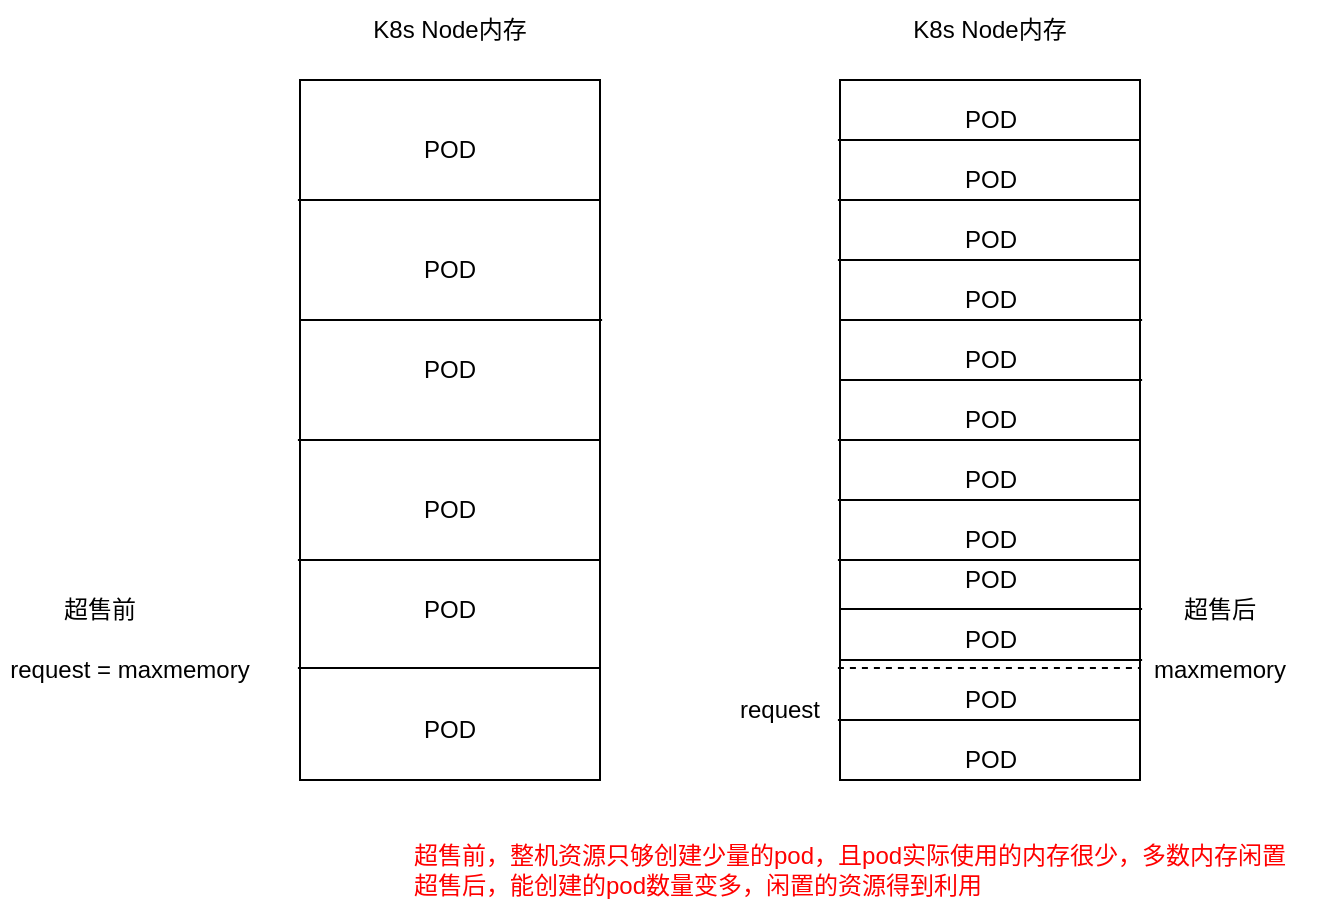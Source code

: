 <mxfile version="16.6.4" type="github">
  <diagram id="nAt0Vv6a4vuKUXtpA-EL" name="Page-1">
    <mxGraphModel dx="946" dy="534" grid="0" gridSize="10" guides="1" tooltips="1" connect="1" arrows="1" fold="1" page="1" pageScale="1" pageWidth="827" pageHeight="1169" math="0" shadow="0">
      <root>
        <mxCell id="0" />
        <mxCell id="1" parent="0" />
        <mxCell id="2j4M0gfysw9yA7wdLFC9-2" value="" style="rounded=0;whiteSpace=wrap;html=1;" vertex="1" parent="1">
          <mxGeometry x="180" y="110" width="150" height="350" as="geometry" />
        </mxCell>
        <mxCell id="2j4M0gfysw9yA7wdLFC9-5" value="" style="endArrow=none;html=1;rounded=0;exitX=-0.007;exitY=0.84;exitDx=0;exitDy=0;exitPerimeter=0;" edge="1" parent="1" source="2j4M0gfysw9yA7wdLFC9-2">
          <mxGeometry width="50" height="50" relative="1" as="geometry">
            <mxPoint x="180" y="430" as="sourcePoint" />
            <mxPoint x="330" y="404" as="targetPoint" />
          </mxGeometry>
        </mxCell>
        <mxCell id="2j4M0gfysw9yA7wdLFC9-6" value="" style="endArrow=none;html=1;rounded=0;exitX=-0.007;exitY=0.84;exitDx=0;exitDy=0;exitPerimeter=0;" edge="1" parent="1">
          <mxGeometry width="50" height="50" relative="1" as="geometry">
            <mxPoint x="178.95" y="350" as="sourcePoint" />
            <mxPoint x="330" y="350" as="targetPoint" />
          </mxGeometry>
        </mxCell>
        <mxCell id="2j4M0gfysw9yA7wdLFC9-7" value="" style="endArrow=none;html=1;rounded=0;exitX=-0.007;exitY=0.84;exitDx=0;exitDy=0;exitPerimeter=0;" edge="1" parent="1">
          <mxGeometry width="50" height="50" relative="1" as="geometry">
            <mxPoint x="178.95" y="290" as="sourcePoint" />
            <mxPoint x="330" y="290" as="targetPoint" />
          </mxGeometry>
        </mxCell>
        <mxCell id="2j4M0gfysw9yA7wdLFC9-8" value="" style="endArrow=none;html=1;rounded=0;exitX=-0.007;exitY=0.84;exitDx=0;exitDy=0;exitPerimeter=0;" edge="1" parent="1">
          <mxGeometry width="50" height="50" relative="1" as="geometry">
            <mxPoint x="180.0" y="230" as="sourcePoint" />
            <mxPoint x="331.05" y="230" as="targetPoint" />
          </mxGeometry>
        </mxCell>
        <mxCell id="2j4M0gfysw9yA7wdLFC9-9" value="" style="endArrow=none;html=1;rounded=0;exitX=-0.007;exitY=0.84;exitDx=0;exitDy=0;exitPerimeter=0;" edge="1" parent="1">
          <mxGeometry width="50" height="50" relative="1" as="geometry">
            <mxPoint x="178.95" y="170" as="sourcePoint" />
            <mxPoint x="330" y="170" as="targetPoint" />
          </mxGeometry>
        </mxCell>
        <mxCell id="2j4M0gfysw9yA7wdLFC9-11" value="request = maxmemory" style="text;html=1;strokeColor=none;fillColor=none;align=center;verticalAlign=middle;whiteSpace=wrap;rounded=0;" vertex="1" parent="1">
          <mxGeometry x="30" y="390" width="130" height="30" as="geometry" />
        </mxCell>
        <mxCell id="2j4M0gfysw9yA7wdLFC9-12" value="POD" style="text;html=1;strokeColor=none;fillColor=none;align=center;verticalAlign=middle;whiteSpace=wrap;rounded=0;" vertex="1" parent="1">
          <mxGeometry x="225" y="420" width="60" height="30" as="geometry" />
        </mxCell>
        <mxCell id="2j4M0gfysw9yA7wdLFC9-13" value="POD" style="text;html=1;strokeColor=none;fillColor=none;align=center;verticalAlign=middle;whiteSpace=wrap;rounded=0;" vertex="1" parent="1">
          <mxGeometry x="225" y="360" width="60" height="30" as="geometry" />
        </mxCell>
        <mxCell id="2j4M0gfysw9yA7wdLFC9-14" value="POD" style="text;html=1;strokeColor=none;fillColor=none;align=center;verticalAlign=middle;whiteSpace=wrap;rounded=0;" vertex="1" parent="1">
          <mxGeometry x="225" y="310" width="60" height="30" as="geometry" />
        </mxCell>
        <mxCell id="2j4M0gfysw9yA7wdLFC9-15" value="POD" style="text;html=1;strokeColor=none;fillColor=none;align=center;verticalAlign=middle;whiteSpace=wrap;rounded=0;" vertex="1" parent="1">
          <mxGeometry x="225" y="240" width="60" height="30" as="geometry" />
        </mxCell>
        <mxCell id="2j4M0gfysw9yA7wdLFC9-16" value="POD" style="text;html=1;strokeColor=none;fillColor=none;align=center;verticalAlign=middle;whiteSpace=wrap;rounded=0;" vertex="1" parent="1">
          <mxGeometry x="225" y="190" width="60" height="30" as="geometry" />
        </mxCell>
        <mxCell id="2j4M0gfysw9yA7wdLFC9-17" value="POD" style="text;html=1;strokeColor=none;fillColor=none;align=center;verticalAlign=middle;whiteSpace=wrap;rounded=0;" vertex="1" parent="1">
          <mxGeometry x="225" y="130" width="60" height="30" as="geometry" />
        </mxCell>
        <mxCell id="2j4M0gfysw9yA7wdLFC9-18" value="K8s Node内存" style="text;html=1;strokeColor=none;fillColor=none;align=center;verticalAlign=middle;whiteSpace=wrap;rounded=0;" vertex="1" parent="1">
          <mxGeometry x="210" y="70" width="90" height="30" as="geometry" />
        </mxCell>
        <mxCell id="2j4M0gfysw9yA7wdLFC9-19" value="" style="rounded=0;whiteSpace=wrap;html=1;" vertex="1" parent="1">
          <mxGeometry x="450" y="110" width="150" height="350" as="geometry" />
        </mxCell>
        <mxCell id="2j4M0gfysw9yA7wdLFC9-20" value="" style="endArrow=none;html=1;rounded=0;exitX=-0.007;exitY=0.84;exitDx=0;exitDy=0;exitPerimeter=0;dashed=1;" edge="1" parent="1" source="2j4M0gfysw9yA7wdLFC9-19">
          <mxGeometry width="50" height="50" relative="1" as="geometry">
            <mxPoint x="450" y="430" as="sourcePoint" />
            <mxPoint x="600" y="404" as="targetPoint" />
          </mxGeometry>
        </mxCell>
        <mxCell id="2j4M0gfysw9yA7wdLFC9-21" value="" style="endArrow=none;html=1;rounded=0;exitX=-0.007;exitY=0.84;exitDx=0;exitDy=0;exitPerimeter=0;" edge="1" parent="1">
          <mxGeometry width="50" height="50" relative="1" as="geometry">
            <mxPoint x="448.95" y="350" as="sourcePoint" />
            <mxPoint x="600" y="350" as="targetPoint" />
          </mxGeometry>
        </mxCell>
        <mxCell id="2j4M0gfysw9yA7wdLFC9-22" value="" style="endArrow=none;html=1;rounded=0;exitX=-0.007;exitY=0.84;exitDx=0;exitDy=0;exitPerimeter=0;" edge="1" parent="1">
          <mxGeometry width="50" height="50" relative="1" as="geometry">
            <mxPoint x="448.95" y="290" as="sourcePoint" />
            <mxPoint x="600" y="290" as="targetPoint" />
          </mxGeometry>
        </mxCell>
        <mxCell id="2j4M0gfysw9yA7wdLFC9-23" value="" style="endArrow=none;html=1;rounded=0;exitX=-0.007;exitY=0.84;exitDx=0;exitDy=0;exitPerimeter=0;" edge="1" parent="1">
          <mxGeometry width="50" height="50" relative="1" as="geometry">
            <mxPoint x="450" y="230" as="sourcePoint" />
            <mxPoint x="601.05" y="230" as="targetPoint" />
          </mxGeometry>
        </mxCell>
        <mxCell id="2j4M0gfysw9yA7wdLFC9-24" value="" style="endArrow=none;html=1;rounded=0;exitX=-0.007;exitY=0.84;exitDx=0;exitDy=0;exitPerimeter=0;" edge="1" parent="1">
          <mxGeometry width="50" height="50" relative="1" as="geometry">
            <mxPoint x="448.95" y="170" as="sourcePoint" />
            <mxPoint x="600" y="170" as="targetPoint" />
          </mxGeometry>
        </mxCell>
        <mxCell id="2j4M0gfysw9yA7wdLFC9-32" value="K8s Node内存" style="text;html=1;strokeColor=none;fillColor=none;align=center;verticalAlign=middle;whiteSpace=wrap;rounded=0;" vertex="1" parent="1">
          <mxGeometry x="480" y="70" width="90" height="30" as="geometry" />
        </mxCell>
        <mxCell id="2j4M0gfysw9yA7wdLFC9-34" value="" style="endArrow=none;html=1;rounded=0;exitX=-0.007;exitY=0.84;exitDx=0;exitDy=0;exitPerimeter=0;" edge="1" parent="1">
          <mxGeometry width="50" height="50" relative="1" as="geometry">
            <mxPoint x="448.95" y="430" as="sourcePoint" />
            <mxPoint x="600" y="430" as="targetPoint" />
          </mxGeometry>
        </mxCell>
        <mxCell id="2j4M0gfysw9yA7wdLFC9-35" value="maxmemory" style="text;html=1;strokeColor=none;fillColor=none;align=center;verticalAlign=middle;whiteSpace=wrap;rounded=0;" vertex="1" parent="1">
          <mxGeometry x="610" y="390" width="60" height="30" as="geometry" />
        </mxCell>
        <mxCell id="2j4M0gfysw9yA7wdLFC9-36" value="request" style="text;html=1;strokeColor=none;fillColor=none;align=center;verticalAlign=middle;whiteSpace=wrap;rounded=0;" vertex="1" parent="1">
          <mxGeometry x="390" y="410" width="60" height="30" as="geometry" />
        </mxCell>
        <mxCell id="2j4M0gfysw9yA7wdLFC9-37" value="" style="endArrow=none;html=1;rounded=0;exitX=-0.007;exitY=0.84;exitDx=0;exitDy=0;exitPerimeter=0;" edge="1" parent="1">
          <mxGeometry width="50" height="50" relative="1" as="geometry">
            <mxPoint x="450" y="400" as="sourcePoint" />
            <mxPoint x="601.05" y="400" as="targetPoint" />
          </mxGeometry>
        </mxCell>
        <mxCell id="2j4M0gfysw9yA7wdLFC9-38" value="POD" style="text;html=1;strokeColor=none;fillColor=none;align=center;verticalAlign=middle;whiteSpace=wrap;rounded=0;" vertex="1" parent="1">
          <mxGeometry x="507.5" y="410" width="35" height="20" as="geometry" />
        </mxCell>
        <mxCell id="2j4M0gfysw9yA7wdLFC9-40" value="" style="endArrow=none;html=1;rounded=0;exitX=-0.007;exitY=0.84;exitDx=0;exitDy=0;exitPerimeter=0;" edge="1" parent="1">
          <mxGeometry width="50" height="50" relative="1" as="geometry">
            <mxPoint x="450" y="374.5" as="sourcePoint" />
            <mxPoint x="601.05" y="374.5" as="targetPoint" />
          </mxGeometry>
        </mxCell>
        <mxCell id="2j4M0gfysw9yA7wdLFC9-41" value="" style="endArrow=none;html=1;rounded=0;exitX=-0.007;exitY=0.84;exitDx=0;exitDy=0;exitPerimeter=0;" edge="1" parent="1">
          <mxGeometry width="50" height="50" relative="1" as="geometry">
            <mxPoint x="448.95" y="320" as="sourcePoint" />
            <mxPoint x="600" y="320" as="targetPoint" />
          </mxGeometry>
        </mxCell>
        <mxCell id="2j4M0gfysw9yA7wdLFC9-42" value="" style="endArrow=none;html=1;rounded=0;exitX=-0.007;exitY=0.84;exitDx=0;exitDy=0;exitPerimeter=0;" edge="1" parent="1">
          <mxGeometry width="50" height="50" relative="1" as="geometry">
            <mxPoint x="450" y="260" as="sourcePoint" />
            <mxPoint x="601.05" y="260" as="targetPoint" />
          </mxGeometry>
        </mxCell>
        <mxCell id="2j4M0gfysw9yA7wdLFC9-43" value="" style="endArrow=none;html=1;rounded=0;exitX=-0.007;exitY=0.84;exitDx=0;exitDy=0;exitPerimeter=0;" edge="1" parent="1">
          <mxGeometry width="50" height="50" relative="1" as="geometry">
            <mxPoint x="448.95" y="200" as="sourcePoint" />
            <mxPoint x="600" y="200" as="targetPoint" />
          </mxGeometry>
        </mxCell>
        <mxCell id="2j4M0gfysw9yA7wdLFC9-44" value="" style="endArrow=none;html=1;rounded=0;exitX=-0.007;exitY=0.84;exitDx=0;exitDy=0;exitPerimeter=0;" edge="1" parent="1">
          <mxGeometry width="50" height="50" relative="1" as="geometry">
            <mxPoint x="448.95" y="140" as="sourcePoint" />
            <mxPoint x="600" y="140" as="targetPoint" />
          </mxGeometry>
        </mxCell>
        <mxCell id="2j4M0gfysw9yA7wdLFC9-45" value="POD" style="text;html=1;strokeColor=none;fillColor=none;align=center;verticalAlign=middle;whiteSpace=wrap;rounded=0;" vertex="1" parent="1">
          <mxGeometry x="507.5" y="440" width="35" height="20" as="geometry" />
        </mxCell>
        <mxCell id="2j4M0gfysw9yA7wdLFC9-46" value="POD" style="text;html=1;strokeColor=none;fillColor=none;align=center;verticalAlign=middle;whiteSpace=wrap;rounded=0;" vertex="1" parent="1">
          <mxGeometry x="507.5" y="380" width="35" height="20" as="geometry" />
        </mxCell>
        <mxCell id="2j4M0gfysw9yA7wdLFC9-49" value="POD" style="text;html=1;strokeColor=none;fillColor=none;align=center;verticalAlign=middle;whiteSpace=wrap;rounded=0;" vertex="1" parent="1">
          <mxGeometry x="507.5" y="350" width="35" height="20" as="geometry" />
        </mxCell>
        <mxCell id="2j4M0gfysw9yA7wdLFC9-50" value="POD" style="text;html=1;strokeColor=none;fillColor=none;align=center;verticalAlign=middle;whiteSpace=wrap;rounded=0;" vertex="1" parent="1">
          <mxGeometry x="507.5" y="330" width="35" height="20" as="geometry" />
        </mxCell>
        <mxCell id="2j4M0gfysw9yA7wdLFC9-53" value="POD" style="text;html=1;strokeColor=none;fillColor=none;align=center;verticalAlign=middle;whiteSpace=wrap;rounded=0;" vertex="1" parent="1">
          <mxGeometry x="507.5" y="300" width="35" height="20" as="geometry" />
        </mxCell>
        <mxCell id="2j4M0gfysw9yA7wdLFC9-54" value="POD" style="text;html=1;strokeColor=none;fillColor=none;align=center;verticalAlign=middle;whiteSpace=wrap;rounded=0;" vertex="1" parent="1">
          <mxGeometry x="507.5" y="270" width="35" height="20" as="geometry" />
        </mxCell>
        <mxCell id="2j4M0gfysw9yA7wdLFC9-55" value="POD" style="text;html=1;strokeColor=none;fillColor=none;align=center;verticalAlign=middle;whiteSpace=wrap;rounded=0;" vertex="1" parent="1">
          <mxGeometry x="507.5" y="240" width="35" height="20" as="geometry" />
        </mxCell>
        <mxCell id="2j4M0gfysw9yA7wdLFC9-56" value="POD" style="text;html=1;strokeColor=none;fillColor=none;align=center;verticalAlign=middle;whiteSpace=wrap;rounded=0;" vertex="1" parent="1">
          <mxGeometry x="507.5" y="210" width="35" height="20" as="geometry" />
        </mxCell>
        <mxCell id="2j4M0gfysw9yA7wdLFC9-57" value="POD" style="text;html=1;strokeColor=none;fillColor=none;align=center;verticalAlign=middle;whiteSpace=wrap;rounded=0;" vertex="1" parent="1">
          <mxGeometry x="507.5" y="180" width="35" height="20" as="geometry" />
        </mxCell>
        <mxCell id="2j4M0gfysw9yA7wdLFC9-58" value="POD" style="text;html=1;strokeColor=none;fillColor=none;align=center;verticalAlign=middle;whiteSpace=wrap;rounded=0;" vertex="1" parent="1">
          <mxGeometry x="507.5" y="150" width="35" height="20" as="geometry" />
        </mxCell>
        <mxCell id="2j4M0gfysw9yA7wdLFC9-59" value="POD" style="text;html=1;strokeColor=none;fillColor=none;align=center;verticalAlign=middle;whiteSpace=wrap;rounded=0;" vertex="1" parent="1">
          <mxGeometry x="507.5" y="120" width="35" height="20" as="geometry" />
        </mxCell>
        <mxCell id="2j4M0gfysw9yA7wdLFC9-60" value="超售前" style="text;html=1;strokeColor=none;fillColor=none;align=center;verticalAlign=middle;whiteSpace=wrap;rounded=0;" vertex="1" parent="1">
          <mxGeometry x="50" y="360" width="60" height="30" as="geometry" />
        </mxCell>
        <mxCell id="2j4M0gfysw9yA7wdLFC9-61" value="超售后" style="text;html=1;strokeColor=none;fillColor=none;align=center;verticalAlign=middle;whiteSpace=wrap;rounded=0;" vertex="1" parent="1">
          <mxGeometry x="580" y="360" width="120" height="30" as="geometry" />
        </mxCell>
        <mxCell id="2j4M0gfysw9yA7wdLFC9-62" value="&lt;font color=&quot;#ff0000&quot;&gt;超售前，整机资源只够创建少量的pod，且pod实际使用的内存很少，多数内存闲置&lt;br&gt;超售后，能创建的pod数量变多，闲置的资源得到利用&lt;/font&gt;" style="text;html=1;strokeColor=none;fillColor=none;align=left;verticalAlign=middle;whiteSpace=wrap;rounded=0;" vertex="1" parent="1">
          <mxGeometry x="235" y="490" width="465" height="30" as="geometry" />
        </mxCell>
      </root>
    </mxGraphModel>
  </diagram>
</mxfile>
